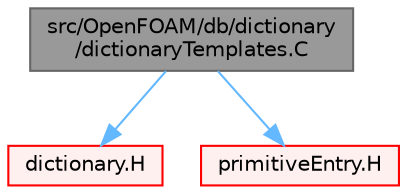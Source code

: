 digraph "src/OpenFOAM/db/dictionary/dictionaryTemplates.C"
{
 // LATEX_PDF_SIZE
  bgcolor="transparent";
  edge [fontname=Helvetica,fontsize=10,labelfontname=Helvetica,labelfontsize=10];
  node [fontname=Helvetica,fontsize=10,shape=box,height=0.2,width=0.4];
  Node1 [id="Node000001",label="src/OpenFOAM/db/dictionary\l/dictionaryTemplates.C",height=0.2,width=0.4,color="gray40", fillcolor="grey60", style="filled", fontcolor="black",tooltip=" "];
  Node1 -> Node2 [id="edge1_Node000001_Node000002",color="steelblue1",style="solid",tooltip=" "];
  Node2 [id="Node000002",label="dictionary.H",height=0.2,width=0.4,color="red", fillcolor="#FFF0F0", style="filled",URL="$dictionary_8H.html",tooltip=" "];
  Node1 -> Node133 [id="edge2_Node000001_Node000133",color="steelblue1",style="solid",tooltip=" "];
  Node133 [id="Node000133",label="primitiveEntry.H",height=0.2,width=0.4,color="red", fillcolor="#FFF0F0", style="filled",URL="$primitiveEntry_8H.html",tooltip=" "];
}
